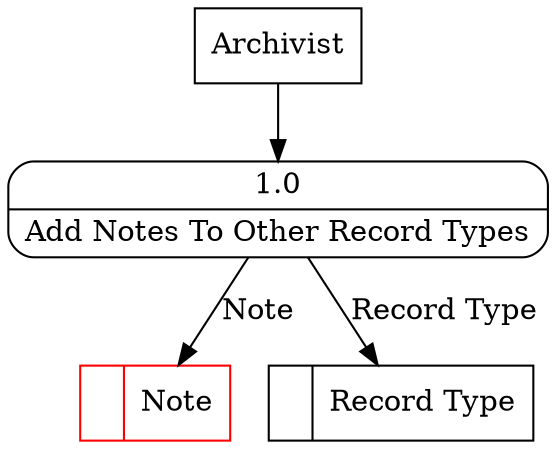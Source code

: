 digraph dfd2{ 
node[shape=record]
200 [label="<f0>  |<f1> Note " color=red];
201 [label="<f0>  |<f1> Record Type " ];
202 [label="Archivist" shape=box];
203 [label="{<f0> 1.0|<f1> Add Notes To Other Record Types }" shape=Mrecord];
202 -> 203
203 -> 200 [label="Note"]
203 -> 201 [label="Record Type"]
}